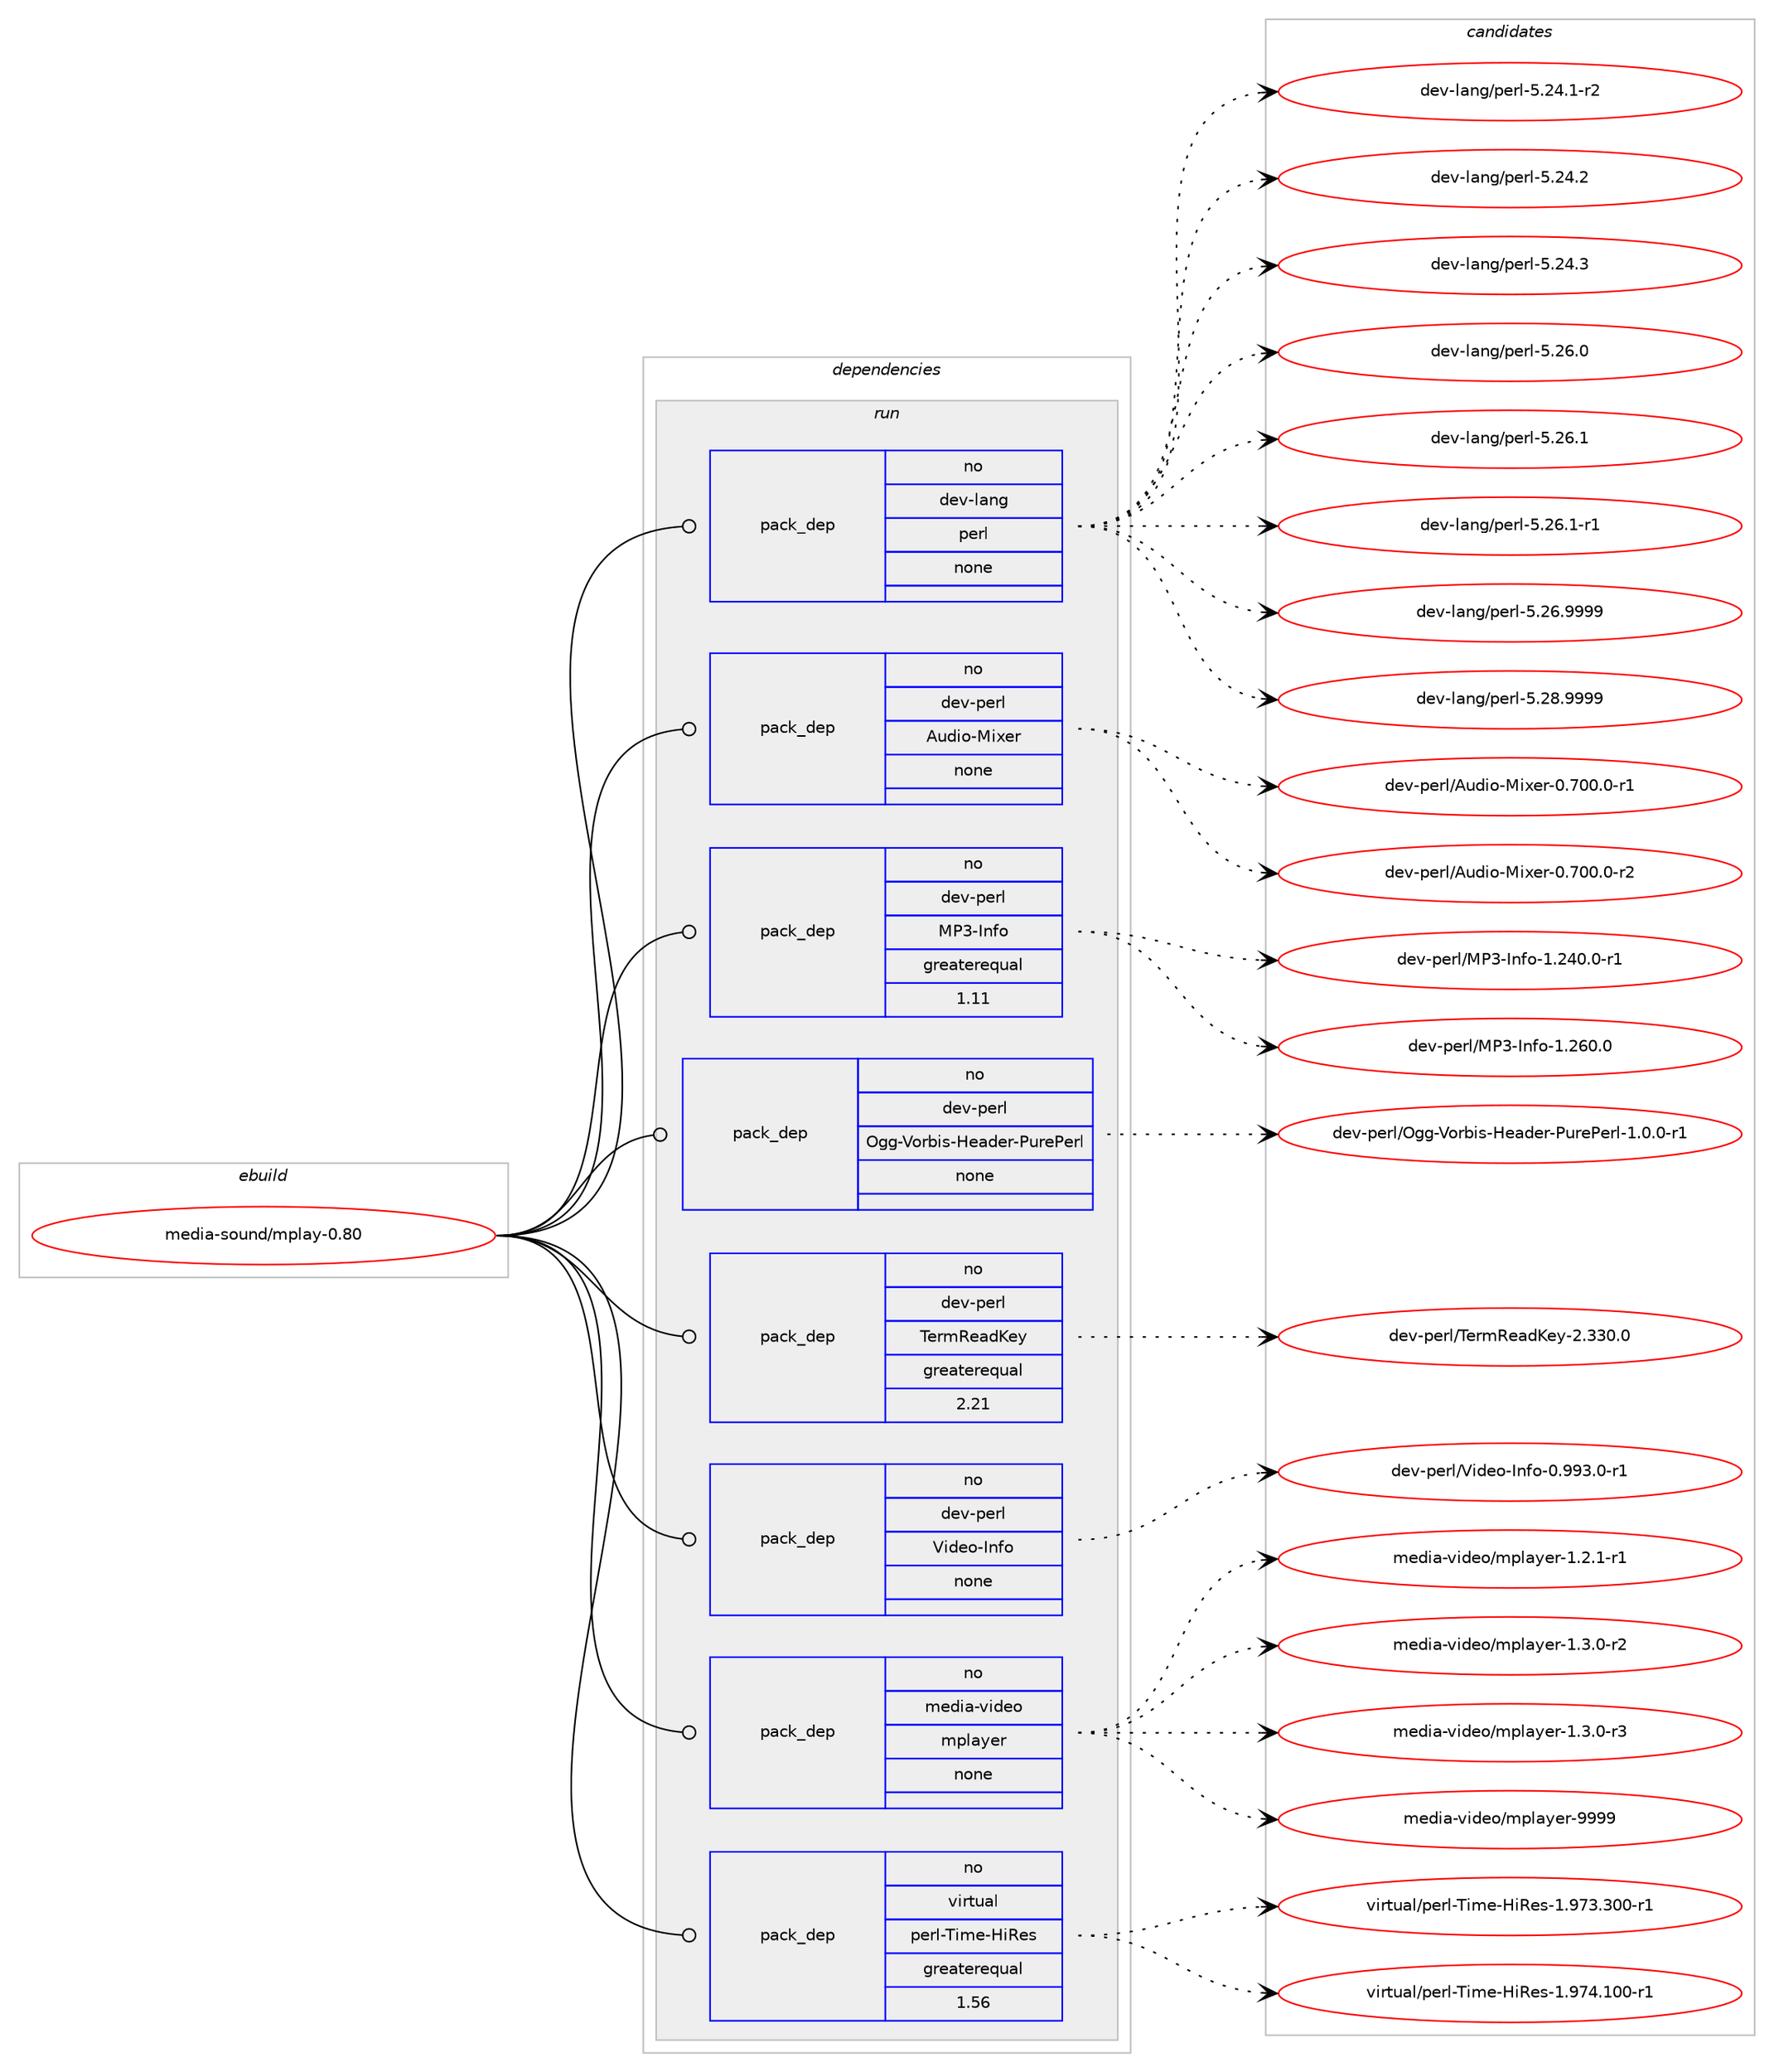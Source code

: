 digraph prolog {

# *************
# Graph options
# *************

newrank=true;
concentrate=true;
compound=true;
graph [rankdir=LR,fontname=Helvetica,fontsize=10,ranksep=1.5];#, ranksep=2.5, nodesep=0.2];
edge  [arrowhead=vee];
node  [fontname=Helvetica,fontsize=10];

# **********
# The ebuild
# **********

subgraph cluster_leftcol {
color=gray;
rank=same;
label=<<i>ebuild</i>>;
id [label="media-sound/mplay-0.80", color=red, width=4, href="../media-sound/mplay-0.80.svg"];
}

# ****************
# The dependencies
# ****************

subgraph cluster_midcol {
color=gray;
label=<<i>dependencies</i>>;
subgraph cluster_compile {
fillcolor="#eeeeee";
style=filled;
label=<<i>compile</i>>;
}
subgraph cluster_compileandrun {
fillcolor="#eeeeee";
style=filled;
label=<<i>compile and run</i>>;
}
subgraph cluster_run {
fillcolor="#eeeeee";
style=filled;
label=<<i>run</i>>;
subgraph pack283578 {
dependency384045 [label=<<TABLE BORDER="0" CELLBORDER="1" CELLSPACING="0" CELLPADDING="4" WIDTH="220"><TR><TD ROWSPAN="6" CELLPADDING="30">pack_dep</TD></TR><TR><TD WIDTH="110">no</TD></TR><TR><TD>dev-lang</TD></TR><TR><TD>perl</TD></TR><TR><TD>none</TD></TR><TR><TD></TD></TR></TABLE>>, shape=none, color=blue];
}
id:e -> dependency384045:w [weight=20,style="solid",arrowhead="odot"];
subgraph pack283579 {
dependency384046 [label=<<TABLE BORDER="0" CELLBORDER="1" CELLSPACING="0" CELLPADDING="4" WIDTH="220"><TR><TD ROWSPAN="6" CELLPADDING="30">pack_dep</TD></TR><TR><TD WIDTH="110">no</TD></TR><TR><TD>dev-perl</TD></TR><TR><TD>Audio-Mixer</TD></TR><TR><TD>none</TD></TR><TR><TD></TD></TR></TABLE>>, shape=none, color=blue];
}
id:e -> dependency384046:w [weight=20,style="solid",arrowhead="odot"];
subgraph pack283580 {
dependency384047 [label=<<TABLE BORDER="0" CELLBORDER="1" CELLSPACING="0" CELLPADDING="4" WIDTH="220"><TR><TD ROWSPAN="6" CELLPADDING="30">pack_dep</TD></TR><TR><TD WIDTH="110">no</TD></TR><TR><TD>dev-perl</TD></TR><TR><TD>MP3-Info</TD></TR><TR><TD>greaterequal</TD></TR><TR><TD>1.11</TD></TR></TABLE>>, shape=none, color=blue];
}
id:e -> dependency384047:w [weight=20,style="solid",arrowhead="odot"];
subgraph pack283581 {
dependency384048 [label=<<TABLE BORDER="0" CELLBORDER="1" CELLSPACING="0" CELLPADDING="4" WIDTH="220"><TR><TD ROWSPAN="6" CELLPADDING="30">pack_dep</TD></TR><TR><TD WIDTH="110">no</TD></TR><TR><TD>dev-perl</TD></TR><TR><TD>Ogg-Vorbis-Header-PurePerl</TD></TR><TR><TD>none</TD></TR><TR><TD></TD></TR></TABLE>>, shape=none, color=blue];
}
id:e -> dependency384048:w [weight=20,style="solid",arrowhead="odot"];
subgraph pack283582 {
dependency384049 [label=<<TABLE BORDER="0" CELLBORDER="1" CELLSPACING="0" CELLPADDING="4" WIDTH="220"><TR><TD ROWSPAN="6" CELLPADDING="30">pack_dep</TD></TR><TR><TD WIDTH="110">no</TD></TR><TR><TD>dev-perl</TD></TR><TR><TD>TermReadKey</TD></TR><TR><TD>greaterequal</TD></TR><TR><TD>2.21</TD></TR></TABLE>>, shape=none, color=blue];
}
id:e -> dependency384049:w [weight=20,style="solid",arrowhead="odot"];
subgraph pack283583 {
dependency384050 [label=<<TABLE BORDER="0" CELLBORDER="1" CELLSPACING="0" CELLPADDING="4" WIDTH="220"><TR><TD ROWSPAN="6" CELLPADDING="30">pack_dep</TD></TR><TR><TD WIDTH="110">no</TD></TR><TR><TD>dev-perl</TD></TR><TR><TD>Video-Info</TD></TR><TR><TD>none</TD></TR><TR><TD></TD></TR></TABLE>>, shape=none, color=blue];
}
id:e -> dependency384050:w [weight=20,style="solid",arrowhead="odot"];
subgraph pack283584 {
dependency384051 [label=<<TABLE BORDER="0" CELLBORDER="1" CELLSPACING="0" CELLPADDING="4" WIDTH="220"><TR><TD ROWSPAN="6" CELLPADDING="30">pack_dep</TD></TR><TR><TD WIDTH="110">no</TD></TR><TR><TD>media-video</TD></TR><TR><TD>mplayer</TD></TR><TR><TD>none</TD></TR><TR><TD></TD></TR></TABLE>>, shape=none, color=blue];
}
id:e -> dependency384051:w [weight=20,style="solid",arrowhead="odot"];
subgraph pack283585 {
dependency384052 [label=<<TABLE BORDER="0" CELLBORDER="1" CELLSPACING="0" CELLPADDING="4" WIDTH="220"><TR><TD ROWSPAN="6" CELLPADDING="30">pack_dep</TD></TR><TR><TD WIDTH="110">no</TD></TR><TR><TD>virtual</TD></TR><TR><TD>perl-Time-HiRes</TD></TR><TR><TD>greaterequal</TD></TR><TR><TD>1.56</TD></TR></TABLE>>, shape=none, color=blue];
}
id:e -> dependency384052:w [weight=20,style="solid",arrowhead="odot"];
}
}

# **************
# The candidates
# **************

subgraph cluster_choices {
rank=same;
color=gray;
label=<<i>candidates</i>>;

subgraph choice283578 {
color=black;
nodesep=1;
choice100101118451089711010347112101114108455346505246494511450 [label="dev-lang/perl-5.24.1-r2", color=red, width=4,href="../dev-lang/perl-5.24.1-r2.svg"];
choice10010111845108971101034711210111410845534650524650 [label="dev-lang/perl-5.24.2", color=red, width=4,href="../dev-lang/perl-5.24.2.svg"];
choice10010111845108971101034711210111410845534650524651 [label="dev-lang/perl-5.24.3", color=red, width=4,href="../dev-lang/perl-5.24.3.svg"];
choice10010111845108971101034711210111410845534650544648 [label="dev-lang/perl-5.26.0", color=red, width=4,href="../dev-lang/perl-5.26.0.svg"];
choice10010111845108971101034711210111410845534650544649 [label="dev-lang/perl-5.26.1", color=red, width=4,href="../dev-lang/perl-5.26.1.svg"];
choice100101118451089711010347112101114108455346505446494511449 [label="dev-lang/perl-5.26.1-r1", color=red, width=4,href="../dev-lang/perl-5.26.1-r1.svg"];
choice10010111845108971101034711210111410845534650544657575757 [label="dev-lang/perl-5.26.9999", color=red, width=4,href="../dev-lang/perl-5.26.9999.svg"];
choice10010111845108971101034711210111410845534650564657575757 [label="dev-lang/perl-5.28.9999", color=red, width=4,href="../dev-lang/perl-5.28.9999.svg"];
dependency384045:e -> choice100101118451089711010347112101114108455346505246494511450:w [style=dotted,weight="100"];
dependency384045:e -> choice10010111845108971101034711210111410845534650524650:w [style=dotted,weight="100"];
dependency384045:e -> choice10010111845108971101034711210111410845534650524651:w [style=dotted,weight="100"];
dependency384045:e -> choice10010111845108971101034711210111410845534650544648:w [style=dotted,weight="100"];
dependency384045:e -> choice10010111845108971101034711210111410845534650544649:w [style=dotted,weight="100"];
dependency384045:e -> choice100101118451089711010347112101114108455346505446494511449:w [style=dotted,weight="100"];
dependency384045:e -> choice10010111845108971101034711210111410845534650544657575757:w [style=dotted,weight="100"];
dependency384045:e -> choice10010111845108971101034711210111410845534650564657575757:w [style=dotted,weight="100"];
}
subgraph choice283579 {
color=black;
nodesep=1;
choice100101118451121011141084765117100105111457710512010111445484655484846484511449 [label="dev-perl/Audio-Mixer-0.700.0-r1", color=red, width=4,href="../dev-perl/Audio-Mixer-0.700.0-r1.svg"];
choice100101118451121011141084765117100105111457710512010111445484655484846484511450 [label="dev-perl/Audio-Mixer-0.700.0-r2", color=red, width=4,href="../dev-perl/Audio-Mixer-0.700.0-r2.svg"];
dependency384046:e -> choice100101118451121011141084765117100105111457710512010111445484655484846484511449:w [style=dotted,weight="100"];
dependency384046:e -> choice100101118451121011141084765117100105111457710512010111445484655484846484511450:w [style=dotted,weight="100"];
}
subgraph choice283580 {
color=black;
nodesep=1;
choice1001011184511210111410847778051457311010211145494650524846484511449 [label="dev-perl/MP3-Info-1.240.0-r1", color=red, width=4,href="../dev-perl/MP3-Info-1.240.0-r1.svg"];
choice100101118451121011141084777805145731101021114549465054484648 [label="dev-perl/MP3-Info-1.260.0", color=red, width=4,href="../dev-perl/MP3-Info-1.260.0.svg"];
dependency384047:e -> choice1001011184511210111410847778051457311010211145494650524846484511449:w [style=dotted,weight="100"];
dependency384047:e -> choice100101118451121011141084777805145731101021114549465054484648:w [style=dotted,weight="100"];
}
subgraph choice283581 {
color=black;
nodesep=1;
choice1001011184511210111410847791031034586111114981051154572101971001011144580117114101801011141084549464846484511449 [label="dev-perl/Ogg-Vorbis-Header-PurePerl-1.0.0-r1", color=red, width=4,href="../dev-perl/Ogg-Vorbis-Header-PurePerl-1.0.0-r1.svg"];
dependency384048:e -> choice1001011184511210111410847791031034586111114981051154572101971001011144580117114101801011141084549464846484511449:w [style=dotted,weight="100"];
}
subgraph choice283582 {
color=black;
nodesep=1;
choice1001011184511210111410847841011141098210197100751011214550465151484648 [label="dev-perl/TermReadKey-2.330.0", color=red, width=4,href="../dev-perl/TermReadKey-2.330.0.svg"];
dependency384049:e -> choice1001011184511210111410847841011141098210197100751011214550465151484648:w [style=dotted,weight="100"];
}
subgraph choice283583 {
color=black;
nodesep=1;
choice100101118451121011141084786105100101111457311010211145484657575146484511449 [label="dev-perl/Video-Info-0.993.0-r1", color=red, width=4,href="../dev-perl/Video-Info-0.993.0-r1.svg"];
dependency384050:e -> choice100101118451121011141084786105100101111457311010211145484657575146484511449:w [style=dotted,weight="100"];
}
subgraph choice283584 {
color=black;
nodesep=1;
choice109101100105974511810510010111147109112108971211011144549465046494511449 [label="media-video/mplayer-1.2.1-r1", color=red, width=4,href="../media-video/mplayer-1.2.1-r1.svg"];
choice109101100105974511810510010111147109112108971211011144549465146484511450 [label="media-video/mplayer-1.3.0-r2", color=red, width=4,href="../media-video/mplayer-1.3.0-r2.svg"];
choice109101100105974511810510010111147109112108971211011144549465146484511451 [label="media-video/mplayer-1.3.0-r3", color=red, width=4,href="../media-video/mplayer-1.3.0-r3.svg"];
choice109101100105974511810510010111147109112108971211011144557575757 [label="media-video/mplayer-9999", color=red, width=4,href="../media-video/mplayer-9999.svg"];
dependency384051:e -> choice109101100105974511810510010111147109112108971211011144549465046494511449:w [style=dotted,weight="100"];
dependency384051:e -> choice109101100105974511810510010111147109112108971211011144549465146484511450:w [style=dotted,weight="100"];
dependency384051:e -> choice109101100105974511810510010111147109112108971211011144549465146484511451:w [style=dotted,weight="100"];
dependency384051:e -> choice109101100105974511810510010111147109112108971211011144557575757:w [style=dotted,weight="100"];
}
subgraph choice283585 {
color=black;
nodesep=1;
choice11810511411611797108471121011141084584105109101457210582101115454946575551465148484511449 [label="virtual/perl-Time-HiRes-1.973.300-r1", color=red, width=4,href="../virtual/perl-Time-HiRes-1.973.300-r1.svg"];
choice11810511411611797108471121011141084584105109101457210582101115454946575552464948484511449 [label="virtual/perl-Time-HiRes-1.974.100-r1", color=red, width=4,href="../virtual/perl-Time-HiRes-1.974.100-r1.svg"];
dependency384052:e -> choice11810511411611797108471121011141084584105109101457210582101115454946575551465148484511449:w [style=dotted,weight="100"];
dependency384052:e -> choice11810511411611797108471121011141084584105109101457210582101115454946575552464948484511449:w [style=dotted,weight="100"];
}
}

}
